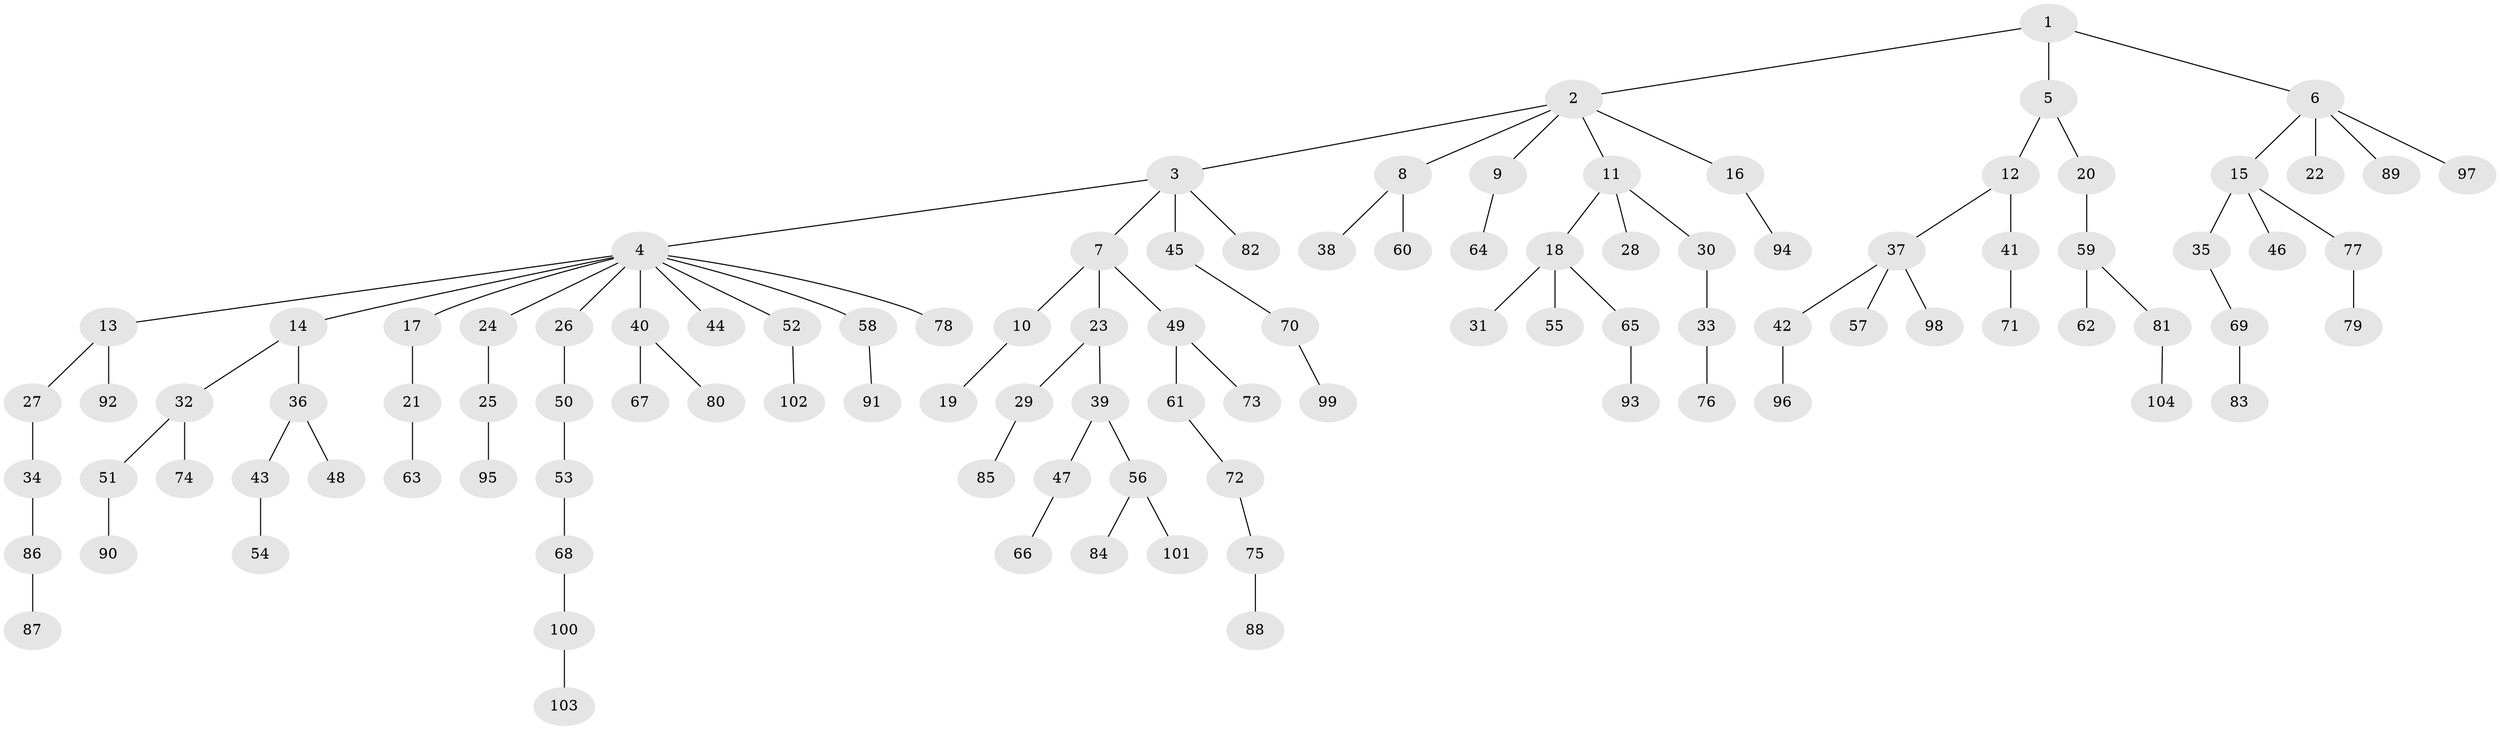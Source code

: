 // Generated by graph-tools (version 1.1) at 2025/11/02/27/25 16:11:28]
// undirected, 104 vertices, 103 edges
graph export_dot {
graph [start="1"]
  node [color=gray90,style=filled];
  1;
  2;
  3;
  4;
  5;
  6;
  7;
  8;
  9;
  10;
  11;
  12;
  13;
  14;
  15;
  16;
  17;
  18;
  19;
  20;
  21;
  22;
  23;
  24;
  25;
  26;
  27;
  28;
  29;
  30;
  31;
  32;
  33;
  34;
  35;
  36;
  37;
  38;
  39;
  40;
  41;
  42;
  43;
  44;
  45;
  46;
  47;
  48;
  49;
  50;
  51;
  52;
  53;
  54;
  55;
  56;
  57;
  58;
  59;
  60;
  61;
  62;
  63;
  64;
  65;
  66;
  67;
  68;
  69;
  70;
  71;
  72;
  73;
  74;
  75;
  76;
  77;
  78;
  79;
  80;
  81;
  82;
  83;
  84;
  85;
  86;
  87;
  88;
  89;
  90;
  91;
  92;
  93;
  94;
  95;
  96;
  97;
  98;
  99;
  100;
  101;
  102;
  103;
  104;
  1 -- 2;
  1 -- 5;
  1 -- 6;
  2 -- 3;
  2 -- 8;
  2 -- 9;
  2 -- 11;
  2 -- 16;
  3 -- 4;
  3 -- 7;
  3 -- 45;
  3 -- 82;
  4 -- 13;
  4 -- 14;
  4 -- 17;
  4 -- 24;
  4 -- 26;
  4 -- 40;
  4 -- 44;
  4 -- 52;
  4 -- 58;
  4 -- 78;
  5 -- 12;
  5 -- 20;
  6 -- 15;
  6 -- 22;
  6 -- 89;
  6 -- 97;
  7 -- 10;
  7 -- 23;
  7 -- 49;
  8 -- 38;
  8 -- 60;
  9 -- 64;
  10 -- 19;
  11 -- 18;
  11 -- 28;
  11 -- 30;
  12 -- 37;
  12 -- 41;
  13 -- 27;
  13 -- 92;
  14 -- 32;
  14 -- 36;
  15 -- 35;
  15 -- 46;
  15 -- 77;
  16 -- 94;
  17 -- 21;
  18 -- 31;
  18 -- 55;
  18 -- 65;
  20 -- 59;
  21 -- 63;
  23 -- 29;
  23 -- 39;
  24 -- 25;
  25 -- 95;
  26 -- 50;
  27 -- 34;
  29 -- 85;
  30 -- 33;
  32 -- 51;
  32 -- 74;
  33 -- 76;
  34 -- 86;
  35 -- 69;
  36 -- 43;
  36 -- 48;
  37 -- 42;
  37 -- 57;
  37 -- 98;
  39 -- 47;
  39 -- 56;
  40 -- 67;
  40 -- 80;
  41 -- 71;
  42 -- 96;
  43 -- 54;
  45 -- 70;
  47 -- 66;
  49 -- 61;
  49 -- 73;
  50 -- 53;
  51 -- 90;
  52 -- 102;
  53 -- 68;
  56 -- 84;
  56 -- 101;
  58 -- 91;
  59 -- 62;
  59 -- 81;
  61 -- 72;
  65 -- 93;
  68 -- 100;
  69 -- 83;
  70 -- 99;
  72 -- 75;
  75 -- 88;
  77 -- 79;
  81 -- 104;
  86 -- 87;
  100 -- 103;
}
